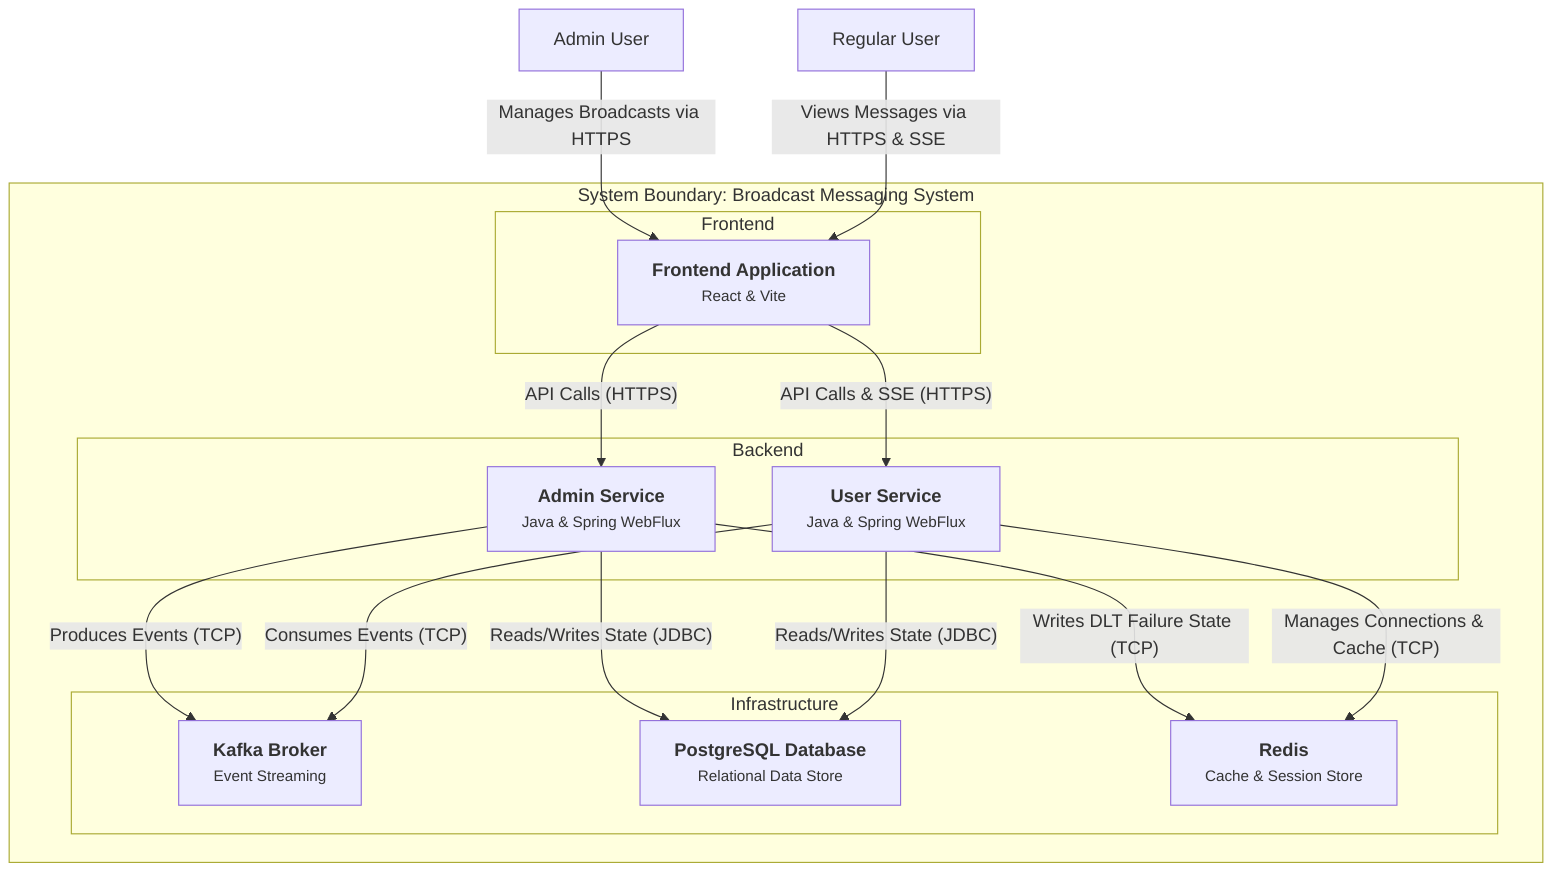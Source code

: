graph TD
    subgraph "System Boundary: Broadcast Messaging System"
        direction LR

        subgraph "Frontend"
            WebApp["<div style='font-weight:bold'>Frontend Application</div><div style='font-size: smaller;'>React & Vite</div>"]
        end

        subgraph "Backend"
            AdminService["<div style='font-weight:bold'>Admin Service</div><div style='font-size: smaller;'>Java & Spring WebFlux</div>"]
            UserService["<div style='font-weight:bold'>User Service</div><div style='font-size: smaller;'>Java & Spring WebFlux</div>"]
        end

        subgraph "Infrastructure"
            Kafka["<div style='font-weight:bold'>Kafka Broker</div><div style='font-size: smaller;'>Event Streaming</div>"]
            Postgres["<div style='font-weight:bold'>PostgreSQL Database</div><div style='font-size: smaller;'>Relational Data Store</div>"]
            Redis["<div style='font-weight:bold'>Redis</div><div style='font-size: smaller;'>Cache & Session Store</div>"]
        end
    end

    AdminUser[Admin User]
    RegularUser[Regular User]

    AdminUser -- "Manages Broadcasts via HTTPS" --> WebApp
    RegularUser -- "Views Messages via HTTPS & SSE" --> WebApp

    WebApp -- "API Calls (HTTPS)" --> AdminService
    WebApp -- "API Calls & SSE (HTTPS)" --> UserService

    AdminService -- "Produces Events (TCP)" --> Kafka
    AdminService -- "Reads/Writes State (JDBC)" --> Postgres
    AdminService -- "Writes DLT Failure State (TCP)" --> Redis

    UserService -- "Consumes Events (TCP)" --> Kafka
    UserService -- "Reads/Writes State (JDBC)" --> Postgres
    UserService -- "Manages Connections & Cache (TCP)" --> Redis